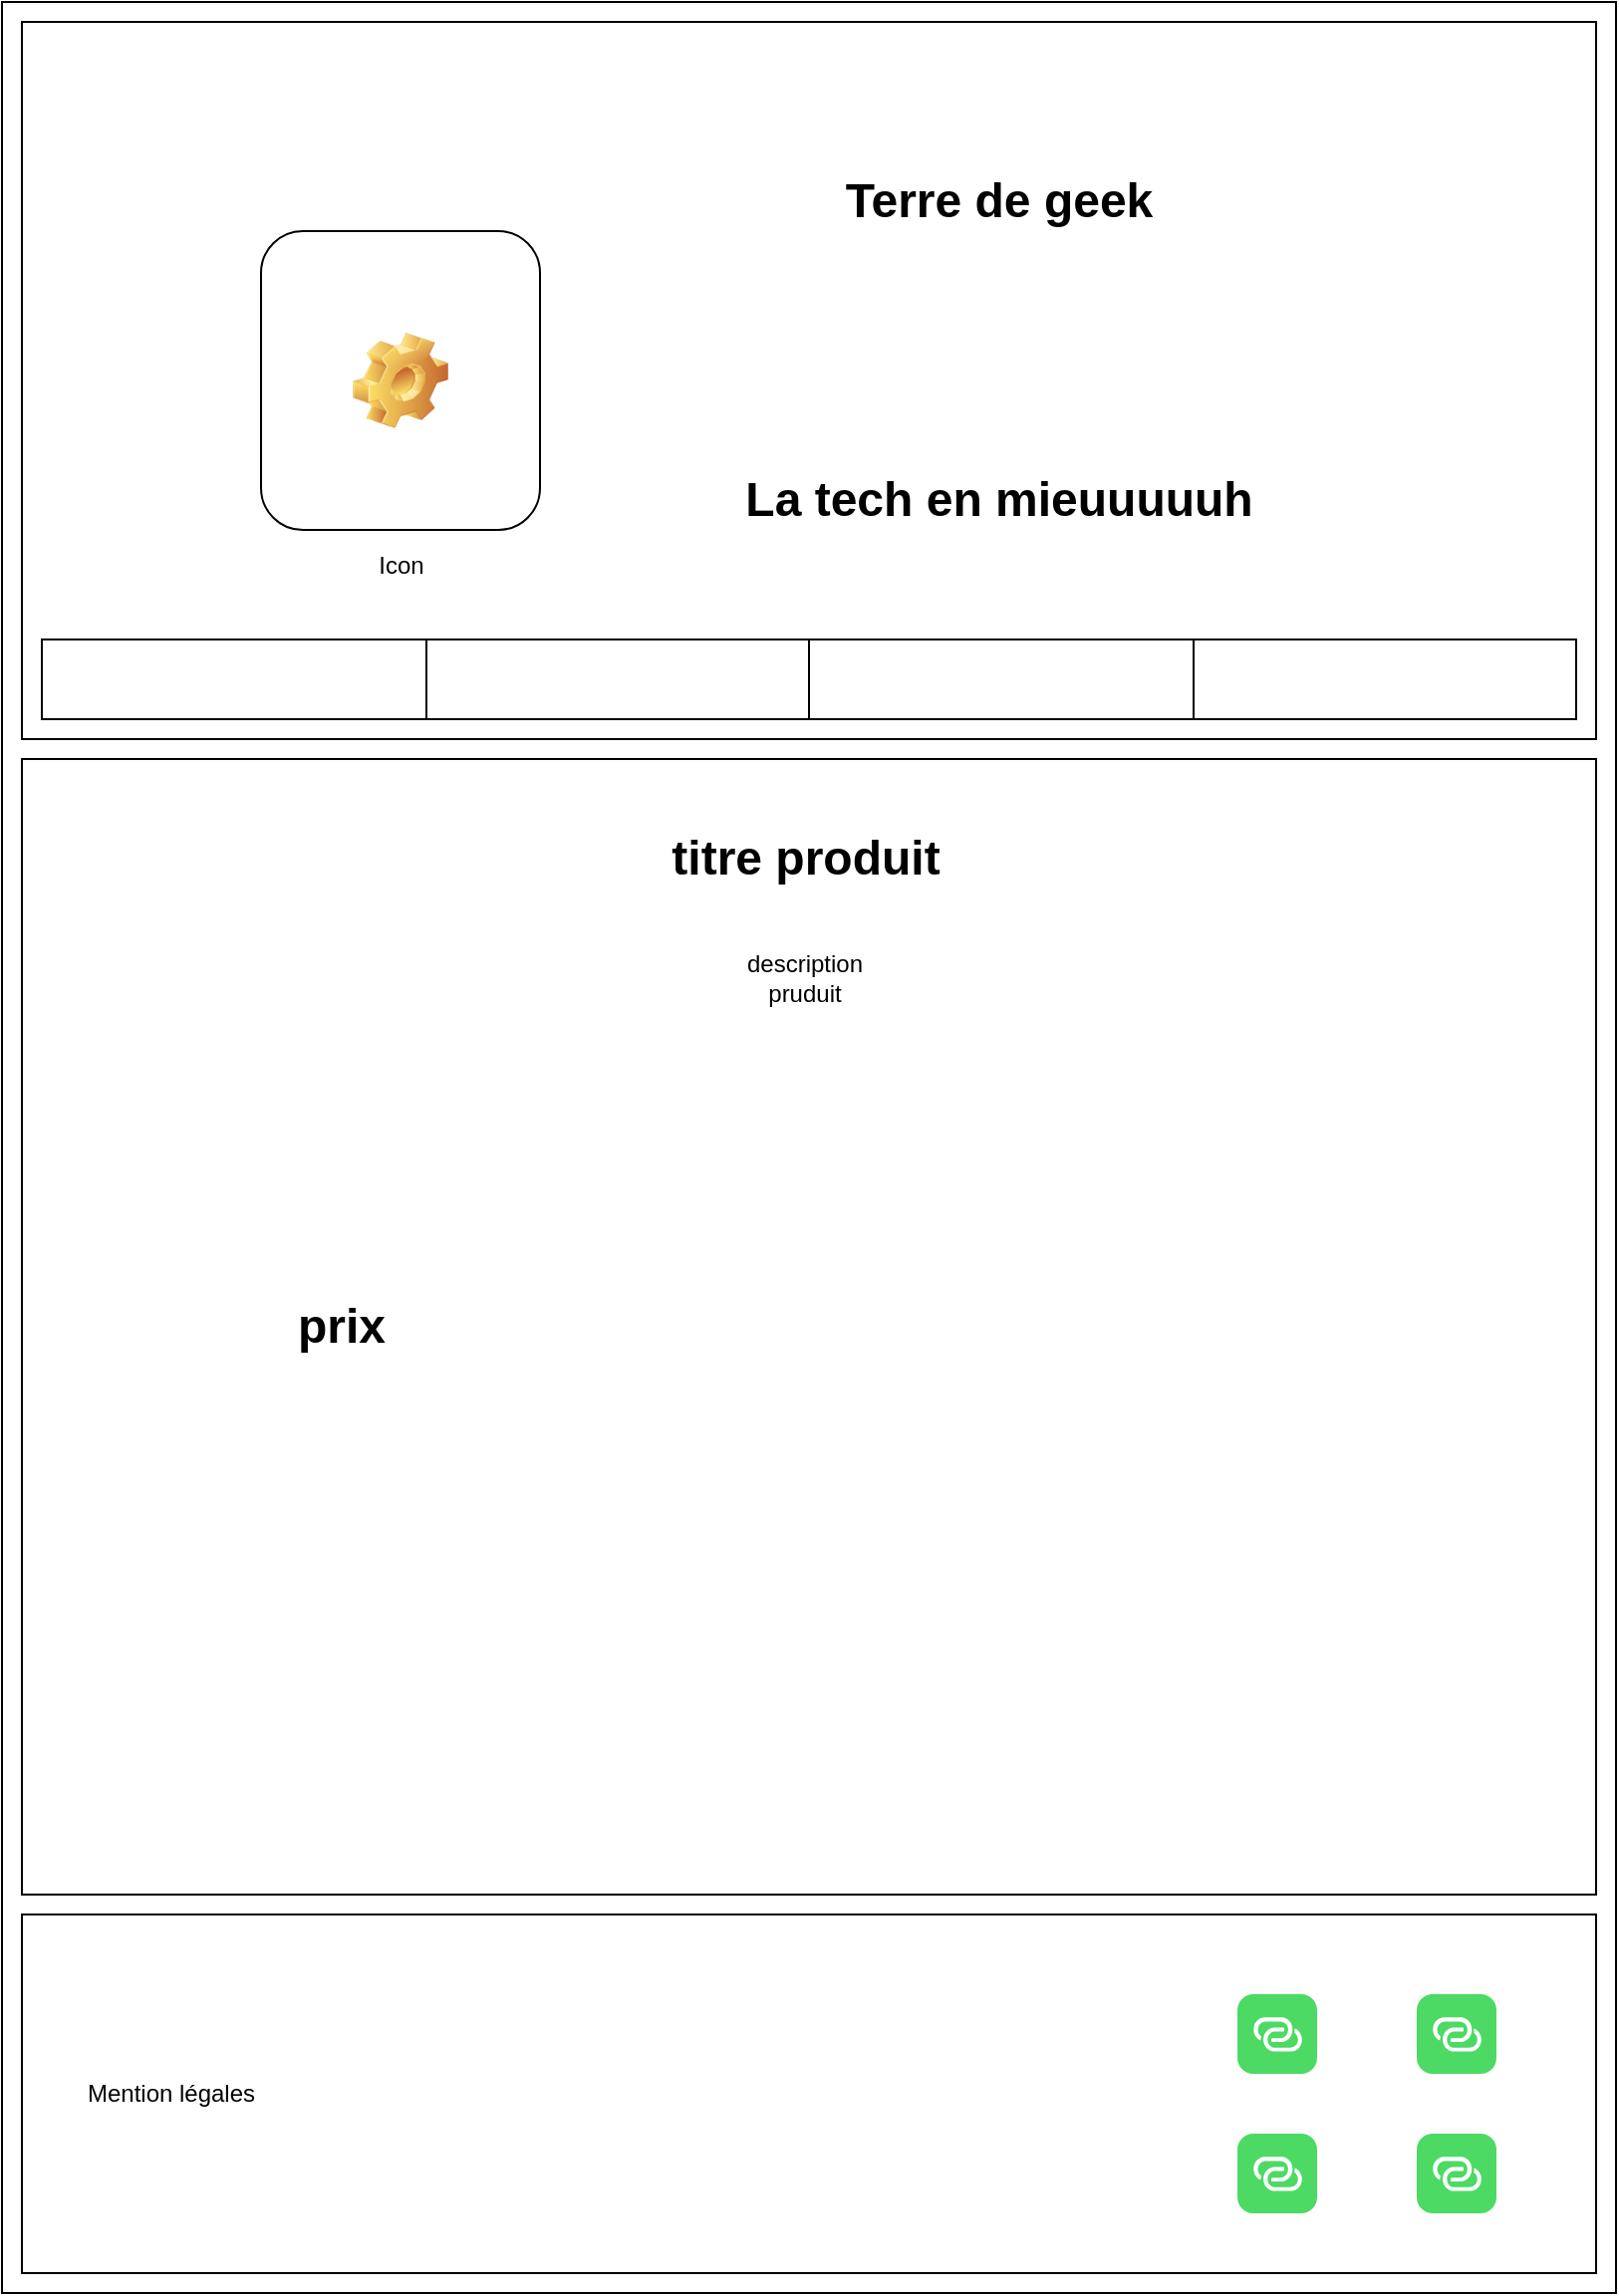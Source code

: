 <mxfile version="15.3.8" type="github">
  <diagram name="Page-1" id="f1b7ffb7-ca1e-a977-7cf5-a751b3c06c05">
    <mxGraphModel dx="2062" dy="1122" grid="1" gridSize="10" guides="1" tooltips="1" connect="1" arrows="1" fold="1" page="1" pageScale="1" pageWidth="826" pageHeight="1169" background="none" math="0" shadow="0">
      <root>
        <mxCell id="0" />
        <mxCell id="1" parent="0" />
        <mxCell id="7JEp76JD-acQuN-Ihj7b-64" value="" style="rounded=0;whiteSpace=wrap;html=1;" vertex="1" parent="1">
          <mxGeometry x="10" y="10" width="810" height="1150" as="geometry" />
        </mxCell>
        <mxCell id="7JEp76JD-acQuN-Ihj7b-65" value="" style="rounded=0;whiteSpace=wrap;html=1;" vertex="1" parent="1">
          <mxGeometry x="20" y="20" width="790" height="360" as="geometry" />
        </mxCell>
        <mxCell id="7JEp76JD-acQuN-Ihj7b-66" value="Icon" style="icon;html=1;image=img/clipart/Gear_128x128.png" vertex="1" parent="1">
          <mxGeometry x="140" y="125" width="140" height="150" as="geometry" />
        </mxCell>
        <mxCell id="7JEp76JD-acQuN-Ihj7b-67" value="Terre de geek" style="text;strokeColor=none;fillColor=none;html=1;fontSize=24;fontStyle=1;verticalAlign=middle;align=center;" vertex="1" parent="1">
          <mxGeometry x="460" y="90" width="100" height="40" as="geometry" />
        </mxCell>
        <mxCell id="7JEp76JD-acQuN-Ihj7b-68" value="La tech en mieuuuuuh" style="text;strokeColor=none;fillColor=none;html=1;fontSize=24;fontStyle=1;verticalAlign=middle;align=center;" vertex="1" parent="1">
          <mxGeometry x="460" y="240" width="100" height="40" as="geometry" />
        </mxCell>
        <mxCell id="7JEp76JD-acQuN-Ihj7b-69" value="" style="rounded=0;whiteSpace=wrap;html=1;" vertex="1" parent="1">
          <mxGeometry x="20" y="390" width="790" height="570" as="geometry" />
        </mxCell>
        <mxCell id="7JEp76JD-acQuN-Ihj7b-70" value="" style="shape=table;startSize=0;container=1;collapsible=0;childLayout=tableLayout;" vertex="1" parent="1">
          <mxGeometry x="30" y="330" width="770" height="40" as="geometry" />
        </mxCell>
        <mxCell id="7JEp76JD-acQuN-Ihj7b-71" value="" style="shape=partialRectangle;collapsible=0;dropTarget=0;pointerEvents=0;fillColor=none;top=0;left=0;bottom=0;right=0;points=[[0,0.5],[1,0.5]];portConstraint=eastwest;" vertex="1" parent="7JEp76JD-acQuN-Ihj7b-70">
          <mxGeometry width="770" height="40" as="geometry" />
        </mxCell>
        <mxCell id="7JEp76JD-acQuN-Ihj7b-72" value="" style="shape=partialRectangle;html=1;whiteSpace=wrap;connectable=0;overflow=hidden;fillColor=none;top=0;left=0;bottom=0;right=0;pointerEvents=1;" vertex="1" parent="7JEp76JD-acQuN-Ihj7b-71">
          <mxGeometry width="193" height="40" as="geometry">
            <mxRectangle width="193" height="40" as="alternateBounds" />
          </mxGeometry>
        </mxCell>
        <mxCell id="7JEp76JD-acQuN-Ihj7b-73" value="" style="shape=partialRectangle;html=1;whiteSpace=wrap;connectable=0;overflow=hidden;fillColor=none;top=0;left=0;bottom=0;right=0;pointerEvents=1;" vertex="1" parent="7JEp76JD-acQuN-Ihj7b-71">
          <mxGeometry x="193" width="192" height="40" as="geometry">
            <mxRectangle width="192" height="40" as="alternateBounds" />
          </mxGeometry>
        </mxCell>
        <mxCell id="7JEp76JD-acQuN-Ihj7b-74" value="" style="shape=partialRectangle;html=1;whiteSpace=wrap;connectable=0;overflow=hidden;fillColor=none;top=0;left=0;bottom=0;right=0;pointerEvents=1;" vertex="1" parent="7JEp76JD-acQuN-Ihj7b-71">
          <mxGeometry x="385" width="193" height="40" as="geometry">
            <mxRectangle width="193" height="40" as="alternateBounds" />
          </mxGeometry>
        </mxCell>
        <mxCell id="7JEp76JD-acQuN-Ihj7b-75" value="" style="shape=partialRectangle;html=1;whiteSpace=wrap;connectable=0;overflow=hidden;fillColor=none;top=0;left=0;bottom=0;right=0;pointerEvents=1;" vertex="1" parent="7JEp76JD-acQuN-Ihj7b-71">
          <mxGeometry x="578" width="192" height="40" as="geometry">
            <mxRectangle width="192" height="40" as="alternateBounds" />
          </mxGeometry>
        </mxCell>
        <mxCell id="7JEp76JD-acQuN-Ihj7b-76" value="titre produit" style="text;strokeColor=none;fillColor=none;html=1;fontSize=24;fontStyle=1;verticalAlign=middle;align=center;" vertex="1" parent="1">
          <mxGeometry x="363" y="420" width="100" height="40" as="geometry" />
        </mxCell>
        <mxCell id="7JEp76JD-acQuN-Ihj7b-77" value="description pruduit" style="text;html=1;strokeColor=none;fillColor=none;align=center;verticalAlign=middle;whiteSpace=wrap;rounded=0;" vertex="1" parent="1">
          <mxGeometry x="393" y="490" width="40" height="20" as="geometry" />
        </mxCell>
        <mxCell id="7JEp76JD-acQuN-Ihj7b-78" value="" style="shape=image;html=1;verticalAlign=top;verticalLabelPosition=bottom;labelBackgroundColor=#ffffff;imageAspect=0;aspect=fixed;image=https://cdn2.iconfinder.com/data/icons/random-set-1/389/Asset_78-128.png" vertex="1" parent="1">
          <mxGeometry x="413" y="550" width="330" height="330" as="geometry" />
        </mxCell>
        <mxCell id="7JEp76JD-acQuN-Ihj7b-79" value="prix&lt;br&gt;" style="text;strokeColor=none;fillColor=none;html=1;fontSize=24;fontStyle=1;verticalAlign=middle;align=center;" vertex="1" parent="1">
          <mxGeometry x="130" y="655" width="100" height="40" as="geometry" />
        </mxCell>
        <mxCell id="7JEp76JD-acQuN-Ihj7b-80" value="" style="rounded=0;whiteSpace=wrap;html=1;" vertex="1" parent="1">
          <mxGeometry x="20" y="970" width="790" height="180" as="geometry" />
        </mxCell>
        <mxCell id="7JEp76JD-acQuN-Ihj7b-81" value="Mention légales" style="text;html=1;strokeColor=none;fillColor=none;align=center;verticalAlign=middle;whiteSpace=wrap;rounded=0;" vertex="1" parent="1">
          <mxGeometry x="40" y="985" width="110" height="150" as="geometry" />
        </mxCell>
        <mxCell id="7JEp76JD-acQuN-Ihj7b-82" value="" style="html=1;strokeWidth=1;shadow=0;dashed=0;shape=mxgraph.ios7.misc.link;fillColor=#4CDA64;strokeColor=none;buttonText=;strokeColor2=#222222;fontColor=#222222;fontSize=8;verticalLabelPosition=bottom;verticalAlign=top;align=center;sketch=0;" vertex="1" parent="1">
          <mxGeometry x="630" y="1010" width="40" height="40" as="geometry" />
        </mxCell>
        <mxCell id="7JEp76JD-acQuN-Ihj7b-83" value="" style="html=1;strokeWidth=1;shadow=0;dashed=0;shape=mxgraph.ios7.misc.link;fillColor=#4CDA64;strokeColor=none;buttonText=;strokeColor2=#222222;fontColor=#222222;fontSize=8;verticalLabelPosition=bottom;verticalAlign=top;align=center;sketch=0;" vertex="1" parent="1">
          <mxGeometry x="720" y="1010" width="40" height="40" as="geometry" />
        </mxCell>
        <mxCell id="7JEp76JD-acQuN-Ihj7b-84" value="" style="html=1;strokeWidth=1;shadow=0;dashed=0;shape=mxgraph.ios7.misc.link;fillColor=#4CDA64;strokeColor=none;buttonText=;strokeColor2=#222222;fontColor=#222222;fontSize=8;verticalLabelPosition=bottom;verticalAlign=top;align=center;sketch=0;" vertex="1" parent="1">
          <mxGeometry x="630" y="1080" width="40" height="40" as="geometry" />
        </mxCell>
        <mxCell id="7JEp76JD-acQuN-Ihj7b-85" value="" style="html=1;strokeWidth=1;shadow=0;dashed=0;shape=mxgraph.ios7.misc.link;fillColor=#4CDA64;strokeColor=none;buttonText=;strokeColor2=#222222;fontColor=#222222;fontSize=8;verticalLabelPosition=bottom;verticalAlign=top;align=center;sketch=0;" vertex="1" parent="1">
          <mxGeometry x="720" y="1080" width="40" height="40" as="geometry" />
        </mxCell>
      </root>
    </mxGraphModel>
  </diagram>
</mxfile>
